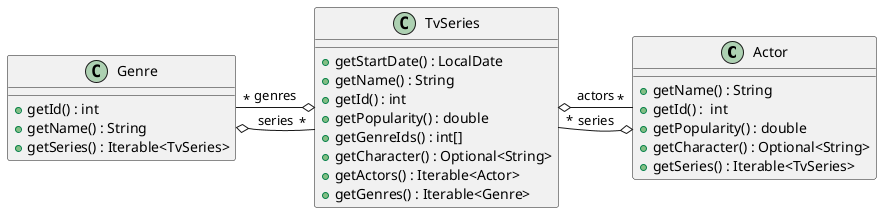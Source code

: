 @startuml
'https://plantuml.com/class-diagram

class Actor {
	+ getName() : String
	+ getId() :  int
	+ getPopularity() : double
	+ getCharacter() : Optional<String>
	+ getSeries() : Iterable<TvSeries> 
}

class TvSeries {
	+ getStartDate() : LocalDate
	+ getName() : String
	+ getId() : int
	+ getPopularity() : double
	+ getGenreIds() : int[]
	+ getCharacter() : Optional<String>
	+ getActors() : Iterable<Actor>
    + getGenres() : Iterable<Genre>
}

class Genre {
	+ getId() : int
	+ getName() : String
	+ getSeries() : Iterable<TvSeries>
}

Genre      o- "*" TvSeries : series
TvSeries   o- "*" Genre : genres
TvSeries   o- "*" Actor : actors
Actor      o- "*" TvSeries : series
@enduml